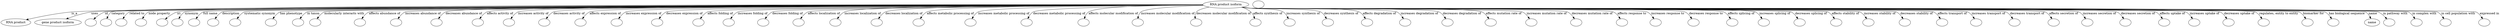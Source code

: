 digraph {
	graph [bb="0,0,9530.1,122"];
	node [label="\N"];
	"RNA product isoform"	 [height=0.5,
		label="RNA product isoform",
		pos="4721.5,104",
		width=2.4234];
	"RNA product"	 [height=0.5,
		pos="57.52,18",
		width=1.5978];
	"RNA product isoform" -> "RNA product"	 [label=is_a,
		lp="301.8,61",
		pos="e,100.33,30.253 4633.9,103.74 4031.1,101.9 513.91,90.25 289.97,68 227.4,61.784 156.99,45.263 110.23,32.901"];
	"gene product isoform"	 [height=0.5,
		pos="218.52,18",
		width=2.3819];
	"RNA product isoform" -> "gene product isoform"	 [label=uses,
		lp="383.57,61",
		pos="e,256.97,34.238 4634,103.65 4028.5,101.16 480.47,85.844 371.41,68 335.38,62.106 296.28,49.194 266.64,37.968"];
	id	 [color=black,
		height=0.5,
		label="",
		pos="349.52,18",
		width=0.75];
	"RNA product isoform" -> id	 [color=black,
		label=id,
		lp="435.96,61",
		pos="e,366.29,32.365 4634.2,103.92 4033.5,103.31 534.27,98.45 429.63,68 409.5,62.141 389.48,49.656 374.5,38.629",
		style=solid];
	category	 [color=black,
		height=0.5,
		label="",
		pos="421.52,18",
		width=0.75];
	"RNA product isoform" -> category	 [color=black,
		label=category,
		lp="486.62,61",
		pos="e,430.35,35.315 4634.1,103.77 4031.2,102.1 511.09,91.398 462.33,68 451.5,62.805 442.58,53.194 435.88,43.777",
		style=solid];
	"related to"	 [color=black,
		height=0.5,
		label="",
		pos="493.52,18",
		width=0.75];
	"RNA product isoform" -> "related to"	 [color=black,
		label="related to",
		lp="557.76,61",
		pos="e,501.3,35.274 4634.1,103.78 4036.7,102.19 578.51,91.975 531.05,68 520.77,62.808 512.56,53.332 506.48,44.014",
		style=solid];
	"node property"	 [color=black,
		height=0.5,
		label="",
		pos="565.52,18",
		width=0.75];
	"RNA product isoform" -> "node property"	 [color=black,
		label="node property",
		lp="643.59,61",
		pos="e,573.73,35.291 4634.2,103.75 4043.3,102.03 651.17,91.148 604.38,68 593.92,62.828 585.46,53.355 579.13,44.035",
		style=solid];
	iri	 [color=black,
		height=0.5,
		label="",
		pos="637.52,18",
		width=0.75];
	"RNA product isoform" -> iri	 [color=black,
		label=iri,
		lp="722.74,61",
		pos="e,653.92,32.358 4634.1,103.88 4056.8,103 813.26,96.777 716.08,68 696.25,62.129 676.63,49.644 661.95,38.62",
		style=solid];
	synonym	 [color=black,
		height=0.5,
		label="",
		pos="709.52,18",
		width=0.75];
	"RNA product isoform" -> synonym	 [color=black,
		label=synonym,
		lp="776.19,61",
		pos="e,718.31,35.31 4634.1,103.71 4055.1,101.76 795.47,89.795 750.18,68 739.38,62.799 730.49,53.188 723.81,43.771",
		style=solid];
	"full name"	 [color=black,
		height=0.5,
		label="",
		pos="781.52,18",
		width=0.75];
	"RNA product isoform" -> "full name"	 [color=black,
		label="full name",
		lp="850.15,61",
		pos="e,790.65,35.322 4633.9,103.69 4060.5,101.61 867.8,89.089 823.26,68 812.31,62.813 803.21,53.204 796.33,43.786",
		style=solid];
	description	 [color=black,
		height=0.5,
		label="",
		pos="853.52,18",
		width=0.75];
	"RNA product isoform" -> description	 [color=black,
		label=description,
		lp="930.62,61",
		pos="e,863.59,34.866 4634.2,103.65 4068.5,101.33 943.41,87.658 899.31,68 887.5,62.736 877.4,52.786 869.71,43.14",
		style=solid];
	"systematic synonym"	 [color=black,
		height=0.5,
		label="",
		pos="938.52,18",
		width=0.75];
	"RNA product isoform" -> "systematic synonym"	 [color=black,
		label="systematic synonym",
		lp="1042.5,61",
		pos="e,948.68,34.867 4633.9,103.63 4074.8,101.21 1027.7,87.135 984.58,68 972.74,62.738 962.58,52.788 954.84,43.141",
		style=solid];
	"has phenotype"	 [color=black,
		height=0.5,
		label="",
		pos="1075.5,18",
		width=0.75];
	"RNA product isoform" -> "has phenotype"	 [color=black,
		label="has phenotype",
		lp="1161.8,61",
		pos="e,1085.5,34.861 4634.1,103.6 4087.4,101.05 1162.4,86.532 1121,68 1109.3,62.73 1099.2,52.779 1091.6,43.133",
		style=solid];
	"in taxon"	 [color=black,
		height=0.5,
		label="",
		pos="1176.5,18",
		width=0.75];
	"RNA product isoform" -> "in taxon"	 [color=black,
		label="in taxon",
		lp="1248.3,61",
		pos="e,1187.4,34.885 4634,103.56 4096.6,100.78 1265.4,85.335 1225,68 1212.7,62.708 1201.9,52.613 1193.7,42.872",
		style=solid];
	"molecularly interacts with"	 [color=black,
		height=0.5,
		label="",
		pos="1248.5,18",
		width=0.75];
	"RNA product isoform" -> "molecularly interacts with"	 [color=black,
		label="molecularly interacts with",
		lp="1365.6,61",
		pos="e,1258.3,35.338 4634,103.57 4102.6,100.87 1331.5,85.982 1292.3,68 1281,62.78 1271.4,53.031 1264.1,43.518",
		style=solid];
	"affects abundance of"	 [color=black,
		height=0.5,
		label="",
		pos="1415.5,18",
		width=0.75];
	"RNA product isoform" -> "affects abundance of"	 [color=black,
		label="affects abundance of",
		lp="1520.3,61",
		pos="e,1425.8,34.864 4634.2,103.5 4119,100.52 1499.3,84.524 1461.9,68 1450,62.734 1439.8,52.783 1432,43.137",
		style=solid];
	"increases abundance of"	 [color=black,
		height=0.5,
		label="",
		pos="1554.5,18",
		width=0.75];
	"RNA product isoform" -> "increases abundance of"	 [color=black,
		label="increases abundance of",
		lp="1666.4,61",
		pos="e,1564.7,34.86 4634.1,103.94 4135.6,103.49 1671.9,99.65 1600.7,68 1588.8,62.728 1578.7,52.777 1570.9,43.132",
		style=solid];
	"decreases abundance of"	 [color=black,
		height=0.5,
		label="",
		pos="1707.5,18",
		width=0.75];
	"RNA product isoform" -> "decreases abundance of"	 [color=black,
		label="decreases abundance of",
		lp="1819.6,61",
		pos="e,1717.6,34.854 4634.1,103.89 4150.3,103.17 1820.8,98.15 1753.4,68 1741.6,62.721 1731.4,52.769 1723.7,43.125",
		style=solid];
	"affects activity of"	 [color=black,
		height=0.5,
		label="",
		pos="1862.5,18",
		width=0.75];
	"RNA product isoform" -> "affects activity of"	 [color=black,
		label="affects activity of",
		lp="1958.4,61",
		pos="e,1872.8,34.855 4634.1,103.83 4165.8,102.78 1972.6,96.348 1908.8,68 1896.9,62.722 1886.7,52.77 1879,43.126",
		style=solid];
	"increases activity of"	 [color=black,
		height=0.5,
		label="",
		pos="1983.5,18",
		width=0.75];
	"RNA product isoform" -> "increases activity of"	 [color=black,
		label="increases activity of",
		lp="2086.5,61",
		pos="e,1993.7,34.85 4634.1,103.78 4178.2,102.5 2090.4,95.155 2029.6,68 2017.7,62.716 2007.6,52.763 1999.8,43.12",
		style=solid];
	"decreases activity of"	 [color=black,
		height=0.5,
		label="",
		pos="2118.5,18",
		width=0.75];
	"RNA product isoform" -> "decreases activity of"	 [color=black,
		label="decreases activity of",
		lp="2221.7,61",
		pos="e,2128.6,34.844 4634.2,103.72 4192.3,102.17 2221.8,93.834 2164.2,68 2152.5,62.708 2142.4,52.754 2134.7,43.112",
		style=solid];
	"affects expression of"	 [color=black,
		height=0.5,
		label="",
		pos="2255.5,18",
		width=0.75];
	"RNA product isoform" -> "affects expression of"	 [color=black,
		label="affects expression of",
		lp="2360.3,61",
		pos="e,2265.8,34.846 4634,103.64 4206.5,101.74 2356.2,92.171 2301.9,68 2290,62.711 2279.8,52.757 2272,43.115",
		style=solid];
	"increases expression of"	 [color=black,
		height=0.5,
		label="",
		pos="2394.5,18",
		width=0.75];
	"RNA product isoform" -> "increases expression of"	 [color=black,
		label="increases expression of",
		lp="2506.4,61",
		pos="e,2404.7,34.84 4634.3,103.56 4222.6,101.36 2491.6,90.788 2440.7,68 2428.8,62.703 2418.7,52.748 2410.9,43.107",
		style=solid];
	"decreases expression of"	 [color=black,
		height=0.5,
		label="",
		pos="2547.5,18",
		width=0.75];
	"RNA product isoform" -> "decreases expression of"	 [color=black,
		label="decreases expression of",
		lp="2659.6,61",
		pos="e,2557.6,34.832 4634.3,103.46 4239.9,100.91 2640.6,89.266 2593.4,68 2581.6,62.692 2571.4,52.736 2563.7,43.097",
		style=solid];
	"affects folding of"	 [color=black,
		height=0.5,
		label="",
		pos="2702.5,18",
		width=0.75];
	"RNA product isoform" -> "affects folding of"	 [color=black,
		label="affects folding of",
		lp="2796.6,61",
		pos="e,2712.6,34.826 4634.1,103.34 4257.6,100.38 2791.9,87.63 2748.4,68 2736.6,62.685 2726.5,52.727 2718.8,43.089",
		style=solid];
	"increases folding of"	 [color=black,
		height=0.5,
		label="",
		pos="2821.5,18",
		width=0.75];
	"RNA product isoform" -> "increases folding of"	 [color=black,
		label="increases folding of",
		lp="2922.7,61",
		pos="e,2831.6,34.819 4634.2,103.24 4272.5,99.971 2907.8,86.44 2867.1,68 2855.4,62.675 2845.3,52.716 2837.6,43.08",
		style=solid];
	"decreases folding of"	 [color=black,
		height=0.5,
		label="",
		pos="2954.5,18",
		width=0.75];
	"RNA product isoform" -> "decreases folding of"	 [color=black,
		label="decreases folding of",
		lp="3056.9,61",
		pos="e,2964.5,34.809 4634.1,103.11 4288.9,99.467 3037.3,85.11 2999.8,68 2988.1,62.663 2978.1,52.702 2970.5,43.068",
		style=solid];
	"affects localization of"	 [color=black,
		height=0.5,
		label="",
		pos="3090.5,18",
		width=0.75];
	"RNA product isoform" -> "affects localization of"	 [color=black,
		label="affects localization of",
		lp="3195,61",
		pos="e,3100.4,35.284 4634.4,102.97 4307.1,98.968 3168.7,83.941 3134.5,68 3123.1,62.713 3113.5,52.953 3106.2,43.45",
		style=solid];
	"increases localization of"	 [color=black,
		height=0.5,
		label="",
		pos="3234.5,18",
		width=0.75];
	"RNA product isoform" -> "increases localization of"	 [color=black,
		label="increases localization of",
		lp="3346.2,61",
		pos="e,3244.3,35.272 4634.2,103.75 4331.2,102.65 3339.7,96.829 3278.3,68 3266.9,62.697 3257.4,52.935 3250.1,43.435",
		style=solid];
	"decreases localization of"	 [color=black,
		height=0.5,
		label="",
		pos="3392.5,18",
		width=0.75];
	"RNA product isoform" -> "decreases localization of"	 [color=black,
		label="decreases localization of",
		lp="3504.3,61",
		pos="e,3401.9,35.246 4633.8,103.5 4352.7,101.66 3488.8,93.89 3434.9,68 3423.9,62.719 3414.7,53.095 3407.7,43.69",
		style=solid];
	"affects metabolic processing of"	 [color=black,
		height=0.5,
		label="",
		pos="3553.5,18",
		width=0.75];
	"RNA product isoform" -> "affects metabolic processing of"	 [color=black,
		label="affects metabolic processing of",
		lp="3680.7,61",
		pos="e,3562,35.202 4633.9,103.21 4376.8,100.63 3639.4,91.229 3593.2,68 3582.7,62.718 3574.1,53.227 3567.6,43.922",
		style=solid];
	"increases metabolic processing of"	 [color=black,
		height=0.5,
		label="",
		pos="3750.5,18",
		width=0.75];
	"RNA product isoform" -> "increases metabolic processing of"	 [color=black,
		label="increases metabolic processing of",
		lp="3882.8,61",
		pos="e,3758.6,35.644 4634.5,102.66 4409.7,98.946 3825.1,87.451 3788,68 3777.9,62.73 3769.8,53.422 3763.8,44.254",
		style=solid];
	"decreases metabolic processing of"	 [color=black,
		height=0.5,
		label="",
		pos="3962.5,18",
		width=0.75];
	"RNA product isoform" -> "decreases metabolic processing of"	 [color=black,
		label="decreases metabolic processing of",
		lp="4091,61",
		pos="e,3968.9,35.531 4634.9,101.82 4448.1,96.828 4021.9,83.779 3994.7,68 3985.5,62.707 3978.5,53.646 3973.5,44.679",
		style=solid];
	"affects molecular modification of"	 [color=black,
		height=0.5,
		label="",
		pos="4176.5,18",
		width=0.75];
	"RNA product isoform" -> "affects molecular modification of"	 [color=black,
		label="affects molecular modification of",
		lp="4295.5,61",
		pos="e,4180.6,35.833 4634.3,102.64 4495.5,99.777 4236.6,91.351 4201.6,68 4193.6,62.68 4188,54.018 4184.2,45.386",
		style=solid];
	"increases molecular modification of"	 [color=black,
		height=0.5,
		label="",
		pos="4385.5,18",
		width=0.75];
	"RNA product isoform" -> "increases molecular modification of"	 [color=black,
		label="increases molecular modification of",
		lp="4500.6,61",
		pos="e,4386.1,36.427 4637,99.326 4547.9,93.653 4418.2,82.956 4400.3,68 4393.9,62.604 4390.2,54.549 4388,46.471",
		style=solid];
	"decreases molecular modification of"	 [color=black,
		height=0.5,
		label="",
		pos="4608.5,18",
		width=0.75];
	"RNA product isoform" -> "decreases molecular modification of"	 [color=black,
		label="decreases molecular modification of",
		lp="4711.8,61",
		pos="e,4604.3,35.853 4660.9,91.044 4638.4,84.927 4616.7,76.991 4610,68 4605.3,61.793 4603.7,53.825 4603.7,46.083",
		style=solid];
	"affects synthesis of"	 [color=black,
		height=0.5,
		label="",
		pos="4834.5,18",
		width=0.75];
	"RNA product isoform" -> "affects synthesis of"	 [color=black,
		label="affects synthesis of",
		lp="4876,61",
		pos="e,4830.2,36.199 4777.1,89.913 4789.9,84.655 4802.6,77.545 4812.5,68 4818.8,61.92 4823.5,53.714 4826.8,45.708",
		style=solid];
	"increases synthesis of"	 [color=black,
		height=0.5,
		label="",
		pos="4964.5,18",
		width=0.75];
	"RNA product isoform" -> "increases synthesis of"	 [color=black,
		label="increases synthesis of",
		lp="5008.2,61",
		pos="e,4958.1,35.604 4785.5,91.714 4796.2,89.746 4807.2,87.775 4817.5,86 4868.9,77.192 4890,96.804 4933.5,68 4942,62.368 4948.6,53.52 \
4953.5,44.823",
		style=solid];
	"decreases synthesis of"	 [color=black,
		height=0.5,
		label="",
		pos="5108.5,18",
		width=0.75];
	"RNA product isoform" -> "decreases synthesis of"	 [color=black,
		label="decreases synthesis of",
		lp="5150.3,61",
		pos="e,5100.8,35.495 4783.6,91.286 4794.8,89.287 4806.5,87.417 4817.5,86 4873.9,78.754 5022.9,95.664 5072.5,68 5082.2,62.609 5089.9,53.404 \
5095.7,44.351",
		style=solid];
	"affects degradation of"	 [color=black,
		height=0.5,
		label="",
		pos="5255.5,18",
		width=0.75];
	"RNA product isoform" -> "affects degradation of"	 [color=black,
		label="affects degradation of",
		lp="5295.4,61",
		pos="e,5247.2,35.138 4783,91.144 4794.5,89.134 4806.3,87.296 4817.5,86 4861.6,80.898 5177.1,88.364 5216.5,68 5226.9,62.64 5235.4,53.136 \
5241.7,43.842",
		style=solid];
	"increases degradation of"	 [color=black,
		height=0.5,
		label="",
		pos="5400.5,18",
		width=0.75];
	"RNA product isoform" -> "increases degradation of"	 [color=black,
		label="increases degradation of",
		lp="5446.5,61",
		pos="e,5391.9,35.199 4782.5,91.124 4794.1,89.089 4806.1,87.248 4817.5,86 4877.5,79.419 5306.6,95.048 5360.5,68 5371.2,62.661 5379.9,53.027 \
5386.5,43.632",
		style=solid];
	"decreases degradation of"	 [color=black,
		height=0.5,
		label="",
		pos="5559.5,18",
		width=0.75];
	"RNA product isoform" -> "decreases degradation of"	 [color=black,
		label="decreases degradation of",
		lp="5605.7,61",
		pos="e,5550.6,35.242 4782.5,91.055 4794.1,89.027 4806.1,87.205 4817.5,86 4856.3,81.897 5483.5,85.114 5518.5,68 5529.3,62.714 5538.3,53.089 \
5545,43.685",
		style=solid];
	"affects mutation rate of"	 [color=black,
		height=0.5,
		label="",
		pos="5720.5,18",
		width=0.75];
	"RNA product isoform" -> "affects mutation rate of"	 [color=black,
		label="affects mutation rate of",
		lp="5762.5,61",
		pos="e,5711.3,35.273 4782.2,91.056 4793.9,89.013 4806,87.187 4817.5,86 4865.1,81.075 5635.4,88.66 5678.5,68 5689.5,62.753 5698.6,53.134 \
5705.6,43.724",
		style=solid];
	"increases mutation rate of"	 [color=black,
		height=0.5,
		label="",
		pos="5873.5,18",
		width=0.75];
	"RNA product isoform" -> "increases mutation rate of"	 [color=black,
		label="increases mutation rate of",
		lp="5922.6,61",
		pos="e,5864.3,35.287 4782.2,91.027 4793.9,88.987 4806,87.169 4817.5,86 4873.6,80.288 5780.7,92.25 5831.5,68 5842.5,62.77 5851.6,53.154 \
5858.6,43.742",
		style=solid];
	"decreases mutation rate of"	 [color=black,
		height=0.5,
		label="",
		pos="6040.5,18",
		width=0.75];
	"RNA product isoform" -> "decreases mutation rate of"	 [color=black,
		label="decreases mutation rate of",
		lp="6090.8,61",
		pos="e,6031.3,35.298 4782.2,91.003 4793.9,88.966 4806,87.155 4817.5,86 4882.8,79.43 5939.3,96.168 5998.5,68 6009.5,62.784 6018.6,53.17 \
6025.6,43.756",
		style=solid];
	"affects response to"	 [color=black,
		height=0.5,
		label="",
		pos="6210.5,18",
		width=0.75];
	"RNA product isoform" -> "affects response to"	 [color=black,
		label="affects response to",
		lp="6239.5,61",
		pos="e,6201.3,35.306 4782.2,90.986 4793.9,88.95 4806,87.144 4817.5,86 4854.9,82.278 6134.6,84.079 6168.5,68 6179.5,62.794 6188.6,53.182 \
6195.6,43.766",
		style=solid];
	"increases response to"	 [color=black,
		height=0.5,
		label="",
		pos="6337.5,18",
		width=0.75];
	"RNA product isoform" -> "increases response to"	 [color=black,
		label="increases response to",
		lp="6373.6,61",
		pos="e,6328.3,35.312 4782,91.02 4793.7,88.966 4806,87.145 4817.5,86 4858.4,81.952 6258.4,85.569 6295.5,68 6306.5,62.8 6315.7,53.19 6322.6,\
43.773",
		style=solid];
	"decreases response to"	 [color=black,
		height=0.5,
		label="",
		pos="6478.5,18",
		width=0.75];
	"RNA product isoform" -> "decreases response to"	 [color=black,
		label="decreases response to",
		lp="6515.8,61",
		pos="e,6469.3,35.316 4782,91.01 4793.7,88.958 4806,87.139 4817.5,86 4862.3,81.589 6395.9,87.223 6436.5,68 6447.5,62.806 6456.7,53.196 \
6463.6,43.779",
		style=solid];
	"affects splicing of"	 [color=black,
		height=0.5,
		label="",
		pos="6622.5,18",
		width=0.75];
	"RNA product isoform" -> "affects splicing of"	 [color=black,
		label="affects splicing of",
		lp="6649.5,61",
		pos="e,6613.3,35.32 4782,91.002 4793.7,88.95 4806,87.134 4817.5,86 4866.3,81.219 6536.2,88.912 6580.5,68 6591.5,62.811 6600.7,53.202 \
6607.6,43.784",
		style=solid];
	"increases splicing of"	 [color=black,
		height=0.5,
		label="",
		pos="6745.5,18",
		width=0.75];
	"RNA product isoform" -> "increases splicing of"	 [color=black,
		label="increases splicing of",
		lp="6779.7,61",
		pos="e,6736.3,35.323 4782,90.995 4793.7,88.944 4806,87.13 4817.5,86 4869.7,80.903 6656.1,90.355 6703.5,68 6714.5,62.815 6723.7,53.206 \
6730.6,43.787",
		style=solid];
	"decreases splicing of"	 [color=black,
		height=0.5,
		label="",
		pos="6882.5,18",
		width=0.75];
	"RNA product isoform" -> "decreases splicing of"	 [color=black,
		label="decreases splicing of",
		lp="6917.8,61",
		pos="e,6873.3,35.326 4782,90.989 4793.7,88.939 4806,87.126 4817.5,86 4873.5,80.551 6789.7,91.963 6840.5,68 6851.5,62.819 6860.7,53.21 \
6867.6,43.791",
		style=solid];
	"affects stability of"	 [color=black,
		height=0.5,
		label="",
		pos="7022.5,18",
		width=0.75];
	"RNA product isoform" -> "affects stability of"	 [color=black,
		label="affects stability of",
		lp="7049.9,61",
		pos="e,7013.3,35.329 4782,90.984 4793.7,88.934 4806,87.123 4817.5,86 4877.3,80.191 6926.2,93.605 6980.5,68 6991.5,62.822 7000.7,53.214 \
7007.6,43.794",
		style=solid];
	"increases stability of"	 [color=black,
		height=0.5,
		label="",
		pos="7146.5,18",
		width=0.75];
	"RNA product isoform" -> "increases stability of"	 [color=black,
		label="increases stability of",
		lp="7181.1,61",
		pos="e,7137.3,35.331 4782,90.98 4793.7,88.93 4806,87.12 4817.5,86 4880.8,79.872 7047,95.06 7104.5,68 7115.5,62.824 7124.7,53.217 7131.6,\
43.797",
		style=solid];
	"decreases stability of"	 [color=black,
		height=0.5,
		label="",
		pos="7284.5,18",
		width=0.75];
	"RNA product isoform" -> "decreases stability of"	 [color=black,
		label="decreases stability of",
		lp="7320.2,61",
		pos="e,7275.3,35.333 4782,90.976 4793.7,88.926 4806,87.118 4817.5,86 4884.6,79.517 7181.6,96.679 7242.5,68 7253.5,62.827 7262.7,53.22 \
7269.6,43.799",
		style=solid];
	"affects transport of"	 [color=black,
		height=0.5,
		label="",
		pos="7424.5,18",
		width=0.75];
	"RNA product isoform" -> "affects transport of"	 [color=black,
		label="affects transport of",
		lp="7454.3,61",
		pos="e,7415.3,35.334 4782,90.972 4793.7,88.923 4806,87.115 4817.5,86 4888.4,79.157 7318,98.322 7382.5,68 7393.5,62.829 7402.7,53.222 \
7409.6,43.802",
		style=solid];
	"increases transport of"	 [color=black,
		height=0.5,
		label="",
		pos="7552.5,18",
		width=0.75];
	"RNA product isoform" -> "increases transport of"	 [color=black,
		label="increases transport of",
		lp="7589.4,61",
		pos="e,7543.3,35.336 4782,90.969 4793.7,88.92 4806,87.114 4817.5,86 4854.8,82.414 7476.7,83.912 7510.5,68 7521.5,62.831 7530.7,53.225 \
7537.6,43.803",
		style=solid];
	"decreases transport of"	 [color=black,
		height=0.5,
		label="",
		pos="7695.5,18",
		width=0.75];
	"RNA product isoform" -> "decreases transport of"	 [color=black,
		label="decreases transport of",
		lp="7733.5,61",
		pos="e,7686.3,35.337 4782,90.966 4793.7,88.917 4806,87.112 4817.5,86 4856.7,82.23 7617.9,84.751 7653.5,68 7664.5,62.833 7673.7,53.227 \
7680.6,43.805",
		style=solid];
	"affects secretion of"	 [color=black,
		height=0.5,
		label="",
		pos="7840.5,18",
		width=0.75];
	"RNA product isoform" -> "affects secretion of"	 [color=black,
		label="affects secretion of",
		lp="7870.6,61",
		pos="e,7831.3,35.339 4782,90.963 4793.7,88.915 4806,87.11 4817.5,86 4858.7,82.044 7761,85.601 7798.5,68 7809.5,62.834 7818.7,53.229 7825.6,\
43.807",
		style=solid];
	"increases secretion of"	 [color=black,
		height=0.5,
		label="",
		pos="7969.5,18",
		width=0.75];
	"RNA product isoform" -> "increases secretion of"	 [color=black,
		label="increases secretion of",
		lp="8006.8,61",
		pos="e,7960.3,35.34 4782,90.96 4793.7,88.912 4806,87.108 4817.5,86 4860.5,81.878 7888.4,86.358 7927.5,68 7938.5,62.836 7947.7,53.23 7954.6,\
43.808",
		style=solid];
	"decreases secretion of"	 [color=black,
		height=0.5,
		label="",
		pos="8112.5,18",
		width=0.75];
	"RNA product isoform" -> "decreases secretion of"	 [color=black,
		label="decreases secretion of",
		lp="8150.9,61",
		pos="e,8103.3,35.341 4782,90.958 4793.7,88.91 4806,87.107 4817.5,86 4862.5,81.694 8029.6,87.197 8070.5,68 8081.5,62.837 8090.7,53.232 \
8097.6,43.81",
		style=solid];
	"affects uptake of"	 [color=black,
		height=0.5,
		label="",
		pos="8258.5,18",
		width=0.75];
	"RNA product isoform" -> "affects uptake of"	 [color=black,
		label="affects uptake of",
		lp="8282,61",
		pos="e,8249.3,35.342 4782,90.956 4793.7,88.908 4806,87.106 4817.5,86 4864.5,81.507 8173.8,88.053 8216.5,68 8227.5,62.838 8236.7,53.234 \
8243.6,43.811",
		style=solid];
	"increases uptake of"	 [color=black,
		height=0.5,
		label="",
		pos="8374.5,18",
		width=0.75];
	"RNA product isoform" -> "increases uptake of"	 [color=black,
		label="increases uptake of",
		lp="8405.2,61",
		pos="e,8365.3,35.343 4782,90.954 4793.7,88.907 4806,87.105 4817.5,86 4866.1,81.358 8288.3,88.734 8332.5,68 8343.5,62.839 8352.7,53.235 \
8359.6,43.812",
		style=solid];
	"decreases uptake of"	 [color=black,
		height=0.5,
		label="",
		pos="8504.5,18",
		width=0.75];
	"RNA product isoform" -> "decreases uptake of"	 [color=black,
		label="decreases uptake of",
		lp="8536.3,61",
		pos="e,8495.3,35.344 4782,90.952 4793.7,88.905 4806,87.103 4817.5,86 4867.9,81.191 8416.7,89.496 8462.5,68 8473.5,62.84 8482.7,53.236 \
8489.6,43.813",
		style=solid];
	"regulates, entity to entity"	 [color=black,
		height=0.5,
		label="",
		pos="8637.5,18",
		width=0.75];
	"RNA product isoform" -> "regulates, entity to entity"	 [color=black,
		label="regulates, entity to entity",
		lp="8684.1,61",
		pos="e,8628.3,35.344 4782,90.951 4793.7,88.904 4806,87.102 4817.5,86 4869.8,81.02 8548,90.277 8595.5,68 8606.5,62.841 8615.7,53.237 8622.6,\
43.814",
		style=solid];
	"biomarker for"	 [color=black,
		height=0.5,
		label="",
		pos="8799.5,18",
		width=0.75];
	"RNA product isoform" -> "biomarker for"	 [color=black,
		label="biomarker for",
		lp="8815.2,61",
		pos="e,8790.3,35.345 4782,90.949 4793.7,88.902 4806,87.101 4817.5,86 4872,80.811 8708,91.227 8757.5,68 8768.5,62.842 8777.7,53.238 8784.6,\
43.815",
		style=solid];
	"has biological sequence"	 [color=black,
		height=0.5,
		label="",
		pos="8899.5,18",
		width=0.75];
	"RNA product isoform" -> "has biological sequence"	 [color=black,
		label="has biological sequence",
		lp="8943,61",
		pos="e,8890.3,35.346 4782,90.948 4793.7,88.901 4806,87.101 4817.5,86 4873.4,80.683 8806.7,91.814 8857.5,68 8868.5,62.843 8877.7,53.239 \
8884.6,43.816",
		style=solid];
	name	 [height=0.5,
		pos="9044.5,18",
		width=0.81271];
	"RNA product isoform" -> name	 [color=black,
		label=name,
		lp="9043.7,61",
		pos="e,9038.7,35.69 4782,90.946 4793.7,88.9 4806,87.1 4817.5,86 4875.5,80.482 8962.7,96.452 9013.5,68 9022.6,62.893 9029.4,53.869 9034.3,\
44.88",
		style=solid];
	"in pathway with"	 [color=black,
		height=0.5,
		label="",
		pos="9118.5,18",
		width=0.75];
	"RNA product isoform" -> "in pathway with"	 [color=black,
		label="in pathway with",
		lp="9130.6,61",
		pos="e,9105.8,34.474 4782,90.946 4793.7,88.899 4806,87.099 4817.5,86 4876.2,80.419 9007.5,89.131 9062.5,68 9076.5,62.64 9089.2,52.039 \
9098.9,41.972",
		style=solid];
	"in complex with"	 [color=black,
		height=0.5,
		label="",
		pos="9221.5,18",
		width=0.75];
	"RNA product isoform" -> "in complex with"	 [color=black,
		label="in complex with",
		lp="9244,61",
		pos="e,9212.3,35.347 4782,90.945 4793.7,88.898 4806,87.099 4817.5,86 4877.8,80.269 9124.7,93.703 9179.5,68 9190.5,62.845 9199.7,53.241 \
9206.6,43.818",
		style=solid];
	"in cell population with"	 [color=black,
		height=0.5,
		label="",
		pos="9335.5,18",
		width=0.75];
	"RNA product isoform" -> "in cell population with"	 [color=black,
		label="in cell population with",
		lp="9375.7,61",
		pos="e,9326.3,35.348 4782,90.944 4793.7,88.897 4806,87.098 4817.5,86 4879.4,80.123 9237.2,94.371 9293.5,68 9304.5,62.845 9313.7,53.242 \
9320.6,43.818",
		style=solid];
	"expressed in"	 [color=black,
		height=0.5,
		label="",
		pos="9484.5,18",
		width=0.75];
	"RNA product isoform" -> "expressed in"	 [color=black,
		label="expressed in",
		lp="9495.3,61",
		pos="e,9475.3,35.348 4782,90.943 4793.7,88.896 4806,87.097 4817.5,86 4881.5,79.931 9384.3,95.245 9442.5,68 9453.5,62.846 9462.7,53.242 \
9469.6,43.819",
		style=solid];
	"macromolecular machine name"	 [color=black,
		height=0.5,
		label="",
		pos="4853.5,104",
		width=0.75];
}
